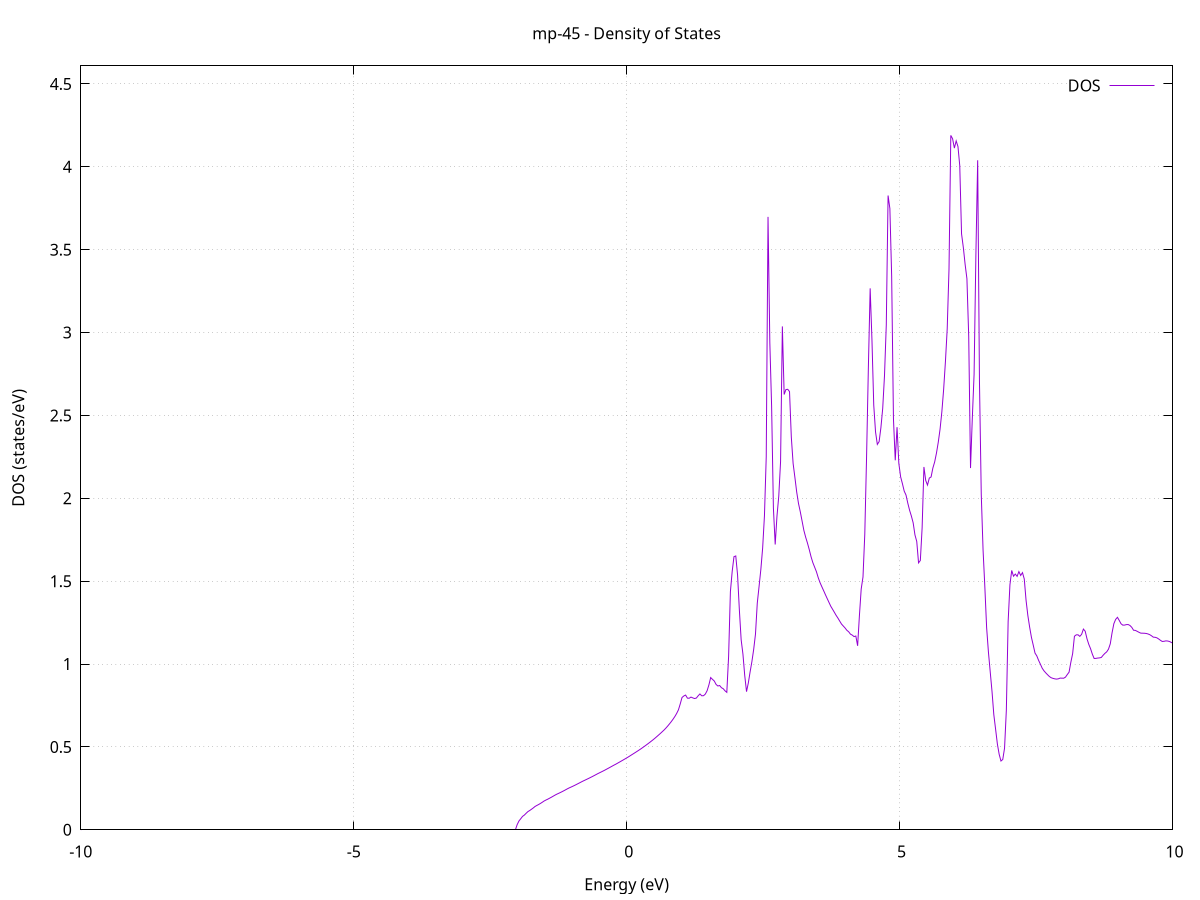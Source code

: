 set title 'mp-45 - Density of States'
set xlabel 'Energy (eV)'
set ylabel 'DOS (states/eV)'
set grid
set xrange [-10:10]
set yrange [0:4.609]
set xzeroaxis lt -1
set terminal png size 800,600
set output 'mp-45_dos_gnuplot.png'
plot '-' using 1:2 with lines title 'DOS'
-42.908100 0.000000
-42.875300 0.000000
-42.842500 0.000000
-42.809600 0.000000
-42.776800 0.000000
-42.744000 0.000000
-42.711200 0.000000
-42.678300 0.000000
-42.645500 0.000000
-42.612700 0.000000
-42.579900 0.000000
-42.547000 0.000000
-42.514200 0.000000
-42.481400 0.000000
-42.448600 0.000000
-42.415700 0.000000
-42.382900 0.000000
-42.350100 0.000000
-42.317200 0.000000
-42.284400 0.000000
-42.251600 0.000000
-42.218800 0.000000
-42.185900 0.000000
-42.153100 0.000000
-42.120300 0.000000
-42.087500 0.000000
-42.054600 0.000000
-42.021800 0.000000
-41.989000 0.000000
-41.956100 0.000000
-41.923300 0.000000
-41.890500 0.000000
-41.857700 0.000000
-41.824800 0.000000
-41.792000 0.000000
-41.759200 0.000000
-41.726400 0.000000
-41.693500 0.000000
-41.660700 0.000000
-41.627900 0.000000
-41.595000 0.000000
-41.562200 0.000000
-41.529400 0.000000
-41.496600 0.000000
-41.463700 0.000000
-41.430900 0.000000
-41.398100 0.000000
-41.365300 0.000000
-41.332400 0.000000
-41.299600 0.000000
-41.266800 0.000000
-41.234000 0.000000
-41.201100 0.000000
-41.168300 0.000000
-41.135500 0.000000
-41.102600 0.000000
-41.069800 0.000000
-41.037000 0.000000
-41.004200 0.000000
-40.971300 0.000000
-40.938500 0.000000
-40.905700 0.000000
-40.872900 0.000000
-40.840000 0.000000
-40.807200 0.000000
-40.774400 0.000000
-40.741500 0.000000
-40.708700 0.000000
-40.675900 0.000000
-40.643100 0.000000
-40.610200 0.000000
-40.577400 0.000000
-40.544600 0.000000
-40.511800 0.000000
-40.478900 0.000000
-40.446100 0.000000
-40.413300 0.000000
-40.380400 0.000000
-40.347600 0.000000
-40.314800 0.000000
-40.282000 0.000000
-40.249100 0.000000
-40.216300 0.000000
-40.183500 0.000000
-40.150700 0.000000
-40.117800 0.000000
-40.085000 0.000000
-40.052200 0.000000
-40.019400 0.000000
-39.986500 0.000000
-39.953700 0.000000
-39.920900 20.170900
-39.888000 0.000000
-39.855200 0.000000
-39.822400 0.000000
-39.789600 0.000000
-39.756700 0.000000
-39.723900 0.000000
-39.691100 0.000000
-39.658300 0.000000
-39.625400 0.000000
-39.592600 0.000000
-39.559800 0.000000
-39.526900 0.000000
-39.494100 0.000000
-39.461300 0.000000
-39.428500 0.000000
-39.395600 0.000000
-39.362800 0.000000
-39.330000 0.000000
-39.297200 0.000000
-39.264300 0.000000
-39.231500 0.000000
-39.198700 0.000000
-39.165800 0.000000
-39.133000 0.000000
-39.100200 0.000000
-39.067400 0.000000
-39.034500 0.000000
-39.001700 0.000000
-38.968900 0.000000
-38.936100 0.000000
-38.903200 0.000000
-38.870400 0.000000
-38.837600 0.000000
-38.804800 0.000000
-38.771900 0.000000
-38.739100 0.000000
-38.706300 0.000000
-38.673400 0.000000
-38.640600 0.000000
-38.607800 0.000000
-38.575000 0.000000
-38.542100 0.000000
-38.509300 0.000000
-38.476500 0.000000
-38.443700 0.000000
-38.410800 0.000000
-38.378000 0.000000
-38.345200 0.000000
-38.312300 0.000000
-38.279500 0.000000
-38.246700 0.000000
-38.213900 0.000000
-38.181000 0.000000
-38.148200 0.000000
-38.115400 0.000000
-38.082600 0.000000
-38.049700 0.000000
-38.016900 0.000000
-37.984100 0.000000
-37.951200 0.000000
-37.918400 0.000000
-37.885600 0.000000
-37.852800 0.000000
-37.819900 0.000000
-37.787100 0.000000
-37.754300 0.000000
-37.721500 0.000000
-37.688600 0.000000
-37.655800 0.000000
-37.623000 0.000000
-37.590200 0.000000
-37.557300 0.000000
-37.524500 0.000000
-37.491700 0.000000
-37.458800 0.000000
-37.426000 0.000000
-37.393200 0.000000
-37.360400 0.000000
-37.327500 0.000000
-37.294700 0.000000
-37.261900 0.000000
-37.229100 0.000000
-37.196200 0.000000
-37.163400 0.000000
-37.130600 0.000000
-37.097700 0.000000
-37.064900 0.000000
-37.032100 0.000000
-36.999300 0.000000
-36.966400 0.000000
-36.933600 0.000000
-36.900800 0.000000
-36.868000 0.000000
-36.835100 0.000000
-36.802300 0.000000
-36.769500 0.000000
-36.736600 0.000000
-36.703800 0.000000
-36.671000 0.000000
-36.638200 0.000000
-36.605300 0.000000
-36.572500 0.000000
-36.539700 0.000000
-36.506900 0.000000
-36.474000 0.000000
-36.441200 0.000000
-36.408400 0.000000
-36.375600 0.000000
-36.342700 0.000000
-36.309900 0.000000
-36.277100 0.000000
-36.244200 0.000000
-36.211400 0.000000
-36.178600 0.000000
-36.145800 0.000000
-36.112900 0.000000
-36.080100 0.000000
-36.047300 0.000000
-36.014500 0.000000
-35.981600 0.000000
-35.948800 0.000000
-35.916000 0.000000
-35.883100 0.000000
-35.850300 0.000000
-35.817500 0.000000
-35.784700 0.000000
-35.751800 0.000000
-35.719000 0.000000
-35.686200 0.000000
-35.653400 0.000000
-35.620500 0.000000
-35.587700 0.000000
-35.554900 0.000000
-35.522000 0.000000
-35.489200 0.000000
-35.456400 0.000000
-35.423600 0.000000
-35.390700 0.000000
-35.357900 0.000000
-35.325100 0.000000
-35.292300 0.000000
-35.259400 0.000000
-35.226600 0.000000
-35.193800 0.000000
-35.161000 0.000000
-35.128100 0.000000
-35.095300 0.000000
-35.062500 0.000000
-35.029600 0.000000
-34.996800 0.000000
-34.964000 0.000000
-34.931200 0.000000
-34.898300 0.000000
-34.865500 0.000000
-34.832700 0.000000
-34.799900 0.000000
-34.767000 0.000000
-34.734200 0.000000
-34.701400 0.000000
-34.668500 0.000000
-34.635700 0.000000
-34.602900 0.000000
-34.570100 0.000000
-34.537200 0.000000
-34.504400 0.000000
-34.471600 0.000000
-34.438800 0.000000
-34.405900 0.000000
-34.373100 0.000000
-34.340300 0.000000
-34.307400 0.000000
-34.274600 0.000000
-34.241800 0.000000
-34.209000 0.000000
-34.176100 0.000000
-34.143300 0.000000
-34.110500 0.000000
-34.077700 0.000000
-34.044800 0.000000
-34.012000 0.000000
-33.979200 0.000000
-33.946400 0.000000
-33.913500 0.000000
-33.880700 0.000000
-33.847900 0.000000
-33.815000 0.000000
-33.782200 0.000000
-33.749400 0.000000
-33.716600 0.000000
-33.683700 0.000000
-33.650900 0.000000
-33.618100 0.000000
-33.585300 0.000000
-33.552400 0.000000
-33.519600 0.000000
-33.486800 0.000000
-33.453900 0.000000
-33.421100 0.000000
-33.388300 0.000000
-33.355500 0.000000
-33.322600 0.000000
-33.289800 0.000000
-33.257000 0.000000
-33.224200 0.000000
-33.191300 0.000000
-33.158500 0.000000
-33.125700 0.000000
-33.092800 0.000000
-33.060000 0.000000
-33.027200 0.000000
-32.994400 0.000000
-32.961500 0.000000
-32.928700 0.000000
-32.895900 0.000000
-32.863100 0.000000
-32.830200 0.000000
-32.797400 0.000000
-32.764600 0.000000
-32.731800 0.000000
-32.698900 0.000000
-32.666100 0.000000
-32.633300 0.000000
-32.600400 0.000000
-32.567600 0.000000
-32.534800 0.000000
-32.502000 0.000000
-32.469100 0.000000
-32.436300 0.000000
-32.403500 0.000000
-32.370700 0.000000
-32.337800 0.000000
-32.305000 0.000000
-32.272200 0.000000
-32.239300 0.000000
-32.206500 0.000000
-32.173700 0.000000
-32.140900 0.000000
-32.108000 0.000000
-32.075200 0.000000
-32.042400 0.000000
-32.009600 0.000000
-31.976700 0.000000
-31.943900 0.000000
-31.911100 0.000000
-31.878200 0.000000
-31.845400 0.000000
-31.812600 0.000000
-31.779800 0.000000
-31.746900 0.000000
-31.714100 0.000000
-31.681300 0.000000
-31.648500 0.000000
-31.615600 0.000000
-31.582800 0.000000
-31.550000 0.000000
-31.517200 0.000000
-31.484300 0.000000
-31.451500 0.000000
-31.418700 0.000000
-31.385800 0.000000
-31.353000 0.000000
-31.320200 0.000000
-31.287400 0.000000
-31.254500 0.000000
-31.221700 0.000000
-31.188900 0.000000
-31.156100 0.000000
-31.123200 0.000000
-31.090400 0.000000
-31.057600 0.000000
-31.024700 0.000000
-30.991900 0.000000
-30.959100 0.000000
-30.926300 0.000000
-30.893400 0.000000
-30.860600 0.000000
-30.827800 0.000000
-30.795000 0.000000
-30.762100 0.000000
-30.729300 0.000000
-30.696500 0.000000
-30.663600 0.000000
-30.630800 0.000000
-30.598000 0.000000
-30.565200 0.000000
-30.532300 0.000000
-30.499500 0.000000
-30.466700 0.000000
-30.433900 0.000000
-30.401000 0.000000
-30.368200 0.000000
-30.335400 0.000000
-30.302600 0.000000
-30.269700 0.000000
-30.236900 0.000000
-30.204100 0.000000
-30.171200 0.000000
-30.138400 0.000000
-30.105600 0.000000
-30.072800 0.000000
-30.039900 0.000000
-30.007100 0.000000
-29.974300 0.000000
-29.941500 0.000000
-29.908600 0.000000
-29.875800 0.000000
-29.843000 0.000000
-29.810100 0.000000
-29.777300 0.000000
-29.744500 0.000000
-29.711700 0.000000
-29.678800 0.000000
-29.646000 0.000000
-29.613200 0.000000
-29.580400 0.000000
-29.547500 0.000000
-29.514700 0.000000
-29.481900 0.000000
-29.449000 0.000000
-29.416200 0.000000
-29.383400 0.000000
-29.350600 0.000000
-29.317700 0.000000
-29.284900 0.000000
-29.252100 0.000000
-29.219300 0.000000
-29.186400 0.000000
-29.153600 0.000000
-29.120800 0.000000
-29.088000 0.000000
-29.055100 0.000000
-29.022300 0.000000
-28.989500 0.000000
-28.956600 0.000000
-28.923800 0.000000
-28.891000 0.000000
-28.858200 0.000000
-28.825300 0.000000
-28.792500 0.000000
-28.759700 0.000000
-28.726900 0.000000
-28.694000 0.000000
-28.661200 0.000000
-28.628400 0.000000
-28.595500 0.000000
-28.562700 0.000000
-28.529900 0.000000
-28.497100 0.000000
-28.464200 0.000000
-28.431400 0.000000
-28.398600 0.000000
-28.365800 0.000000
-28.332900 0.000000
-28.300100 0.000000
-28.267300 0.000000
-28.234400 0.000000
-28.201600 0.000000
-28.168800 0.000000
-28.136000 0.000000
-28.103100 0.000000
-28.070300 0.000000
-28.037500 0.000000
-28.004700 0.000000
-27.971800 0.000000
-27.939000 0.000000
-27.906200 0.000000
-27.873400 0.000000
-27.840500 0.000000
-27.807700 0.000000
-27.774900 0.000000
-27.742000 0.000000
-27.709200 0.000000
-27.676400 0.000000
-27.643600 0.000000
-27.610700 0.000000
-27.577900 0.000000
-27.545100 0.000000
-27.512300 0.000000
-27.479400 0.000000
-27.446600 0.000000
-27.413800 0.000000
-27.380900 0.000000
-27.348100 0.000000
-27.315300 0.000000
-27.282500 0.000000
-27.249600 0.000000
-27.216800 0.000000
-27.184000 0.000000
-27.151200 0.000000
-27.118300 0.000000
-27.085500 0.000000
-27.052700 0.000000
-27.019800 0.000000
-26.987000 0.000000
-26.954200 0.000000
-26.921400 0.000000
-26.888500 0.000000
-26.855700 0.000000
-26.822900 0.000000
-26.790100 0.000000
-26.757200 0.000000
-26.724400 0.000000
-26.691600 0.000000
-26.658800 0.000000
-26.625900 0.000000
-26.593100 0.000000
-26.560300 0.000000
-26.527400 0.000000
-26.494600 0.000000
-26.461800 0.000000
-26.429000 0.000000
-26.396100 0.000000
-26.363300 0.000000
-26.330500 0.000000
-26.297700 0.000000
-26.264800 0.000000
-26.232000 0.000000
-26.199200 0.000000
-26.166300 0.000000
-26.133500 0.000000
-26.100700 0.000000
-26.067900 0.000000
-26.035000 0.000000
-26.002200 0.000000
-25.969400 0.000000
-25.936600 0.000000
-25.903700 0.000000
-25.870900 0.000000
-25.838100 0.000000
-25.805200 0.000000
-25.772400 0.000000
-25.739600 0.000000
-25.706800 0.000000
-25.673900 0.000000
-25.641100 0.000000
-25.608300 0.000000
-25.575500 0.000000
-25.542600 0.000000
-25.509800 0.000000
-25.477000 0.000000
-25.444200 0.000000
-25.411300 0.000000
-25.378500 0.000000
-25.345700 0.000000
-25.312800 0.000000
-25.280000 0.000000
-25.247200 0.000000
-25.214400 0.000000
-25.181500 0.000000
-25.148700 0.000000
-25.115900 0.000000
-25.083100 0.000000
-25.050200 0.000000
-25.017400 0.000000
-24.984600 0.000000
-24.951700 0.000000
-24.918900 0.000000
-24.886100 0.000000
-24.853300 0.000000
-24.820400 0.000000
-24.787600 0.000000
-24.754800 0.000000
-24.722000 0.000000
-24.689100 0.000000
-24.656300 0.000000
-24.623500 0.000000
-24.590600 0.000000
-24.557800 0.000000
-24.525000 0.000000
-24.492200 0.000000
-24.459300 0.000000
-24.426500 0.000000
-24.393700 0.000000
-24.360900 0.000000
-24.328000 0.000000
-24.295200 0.000000
-24.262400 0.000000
-24.229600 0.000000
-24.196700 0.000000
-24.163900 0.000000
-24.131100 0.000000
-24.098200 0.000000
-24.065400 0.000000
-24.032600 0.000000
-23.999800 0.000000
-23.966900 0.000000
-23.934100 0.000000
-23.901300 0.000000
-23.868500 0.000000
-23.835600 0.000000
-23.802800 0.000000
-23.770000 0.000000
-23.737100 0.000000
-23.704300 0.000000
-23.671500 0.000000
-23.638700 0.000000
-23.605800 0.000000
-23.573000 0.000000
-23.540200 0.000000
-23.507400 0.000000
-23.474500 0.000000
-23.441700 0.000000
-23.408900 0.000000
-23.376000 0.000000
-23.343200 0.000000
-23.310400 0.000000
-23.277600 0.000000
-23.244700 0.000000
-23.211900 0.000000
-23.179100 0.000000
-23.146300 0.000000
-23.113400 0.000000
-23.080600 0.000000
-23.047800 0.000000
-23.015000 0.000000
-22.982100 0.000000
-22.949300 0.000000
-22.916500 0.000000
-22.883600 0.000000
-22.850800 0.000000
-22.818000 0.000000
-22.785200 0.000000
-22.752300 0.000000
-22.719500 0.000000
-22.686700 0.000000
-22.653900 0.000000
-22.621000 0.000000
-22.588200 0.000000
-22.555400 0.000000
-22.522500 0.000000
-22.489700 0.000000
-22.456900 0.000000
-22.424100 0.000000
-22.391200 0.000000
-22.358400 0.000000
-22.325600 0.000000
-22.292800 0.000000
-22.259900 0.000000
-22.227100 0.000000
-22.194300 0.000000
-22.161500 0.000000
-22.128600 0.000000
-22.095800 0.000000
-22.063000 0.000000
-22.030100 0.000000
-21.997300 0.000000
-21.964500 0.000000
-21.931700 0.000000
-21.898800 0.000000
-21.866000 0.000000
-21.833200 0.000000
-21.800400 0.000000
-21.767500 0.000000
-21.734700 0.000000
-21.701900 0.000000
-21.669000 0.000000
-21.636200 0.000000
-21.603400 0.000000
-21.570600 0.000000
-21.537700 0.000000
-21.504900 0.000000
-21.472100 0.000000
-21.439300 0.000000
-21.406400 0.000000
-21.373600 0.000000
-21.340800 0.000000
-21.307900 0.000000
-21.275100 0.000000
-21.242300 0.000000
-21.209500 0.000000
-21.176600 0.000000
-21.143800 0.000000
-21.111000 0.000000
-21.078200 0.000000
-21.045300 0.000000
-21.012500 39.472300
-20.979700 21.940800
-20.946900 36.453800
-20.914000 83.634700
-20.881200 0.000000
-20.848400 0.000000
-20.815500 0.000000
-20.782700 0.000000
-20.749900 0.000000
-20.717100 0.000000
-20.684200 0.000000
-20.651400 0.000000
-20.618600 0.000000
-20.585800 0.000000
-20.552900 0.000000
-20.520100 0.000000
-20.487300 0.000000
-20.454400 0.000000
-20.421600 0.000000
-20.388800 0.000000
-20.356000 0.000000
-20.323100 0.000000
-20.290300 0.000000
-20.257500 0.000000
-20.224700 0.000000
-20.191800 0.000000
-20.159000 0.000000
-20.126200 0.000000
-20.093300 0.000000
-20.060500 0.000000
-20.027700 0.000000
-19.994900 0.000000
-19.962000 0.000000
-19.929200 0.000000
-19.896400 0.000000
-19.863600 0.000000
-19.830700 0.000000
-19.797900 0.000000
-19.765100 0.000000
-19.732300 0.000000
-19.699400 0.000000
-19.666600 0.000000
-19.633800 0.000000
-19.600900 0.000000
-19.568100 0.000000
-19.535300 0.000000
-19.502500 0.000000
-19.469600 0.000000
-19.436800 0.000000
-19.404000 0.000000
-19.371200 0.000000
-19.338300 0.000000
-19.305500 0.000000
-19.272700 0.000000
-19.239800 0.000000
-19.207000 0.000000
-19.174200 0.000000
-19.141400 0.000000
-19.108500 0.000000
-19.075700 0.000000
-19.042900 0.000000
-19.010100 0.000000
-18.977200 0.000000
-18.944400 0.000000
-18.911600 0.000000
-18.878700 0.000000
-18.845900 0.000000
-18.813100 0.000000
-18.780300 0.000000
-18.747400 0.000000
-18.714600 0.000000
-18.681800 0.000000
-18.649000 0.000000
-18.616100 0.000000
-18.583300 0.000000
-18.550500 0.000000
-18.517700 0.000000
-18.484800 0.000000
-18.452000 0.000000
-18.419200 0.000000
-18.386300 0.000000
-18.353500 0.000000
-18.320700 0.000000
-18.287900 0.000000
-18.255000 0.000000
-18.222200 0.000000
-18.189400 0.000000
-18.156600 0.000000
-18.123700 0.000000
-18.090900 0.000000
-18.058100 0.000000
-18.025200 0.000000
-17.992400 0.000000
-17.959600 0.000000
-17.926800 0.000000
-17.893900 0.000000
-17.861100 0.000000
-17.828300 0.000000
-17.795500 0.000000
-17.762600 0.000000
-17.729800 0.000000
-17.697000 0.000000
-17.664100 0.000000
-17.631300 0.000000
-17.598500 0.000000
-17.565700 0.000000
-17.532800 0.000000
-17.500000 0.000000
-17.467200 0.000000
-17.434400 0.000000
-17.401500 0.000000
-17.368700 0.000000
-17.335900 0.000000
-17.303100 0.000000
-17.270200 0.000000
-17.237400 0.000000
-17.204600 0.000000
-17.171700 0.000000
-17.138900 0.000000
-17.106100 0.000000
-17.073300 0.000000
-17.040400 0.000000
-17.007600 0.000000
-16.974800 0.000000
-16.942000 0.000000
-16.909100 0.000000
-16.876300 0.000000
-16.843500 0.000000
-16.810600 0.000000
-16.777800 0.000000
-16.745000 0.000000
-16.712200 0.000000
-16.679300 0.000000
-16.646500 0.000000
-16.613700 0.000000
-16.580900 0.000000
-16.548000 0.000000
-16.515200 0.000000
-16.482400 0.000000
-16.449500 0.000000
-16.416700 0.000000
-16.383900 0.000000
-16.351100 0.000000
-16.318200 0.000000
-16.285400 0.000000
-16.252600 0.000000
-16.219800 0.000000
-16.186900 0.000000
-16.154100 0.000000
-16.121300 0.000000
-16.088500 0.000000
-16.055600 0.000000
-16.022800 0.000000
-15.990000 0.000000
-15.957100 0.000000
-15.924300 0.000000
-15.891500 0.000000
-15.858700 0.000000
-15.825800 0.000000
-15.793000 0.000000
-15.760200 0.000000
-15.727400 0.000000
-15.694500 0.000000
-15.661700 0.000000
-15.628900 0.000000
-15.596000 0.000000
-15.563200 0.000000
-15.530400 0.000000
-15.497600 0.000000
-15.464700 0.000000
-15.431900 0.000000
-15.399100 0.000000
-15.366300 0.000000
-15.333400 0.000000
-15.300600 0.000000
-15.267800 0.000000
-15.234900 0.000000
-15.202100 0.000000
-15.169300 0.000000
-15.136500 0.000000
-15.103600 0.000000
-15.070800 0.000000
-15.038000 0.000000
-15.005200 0.000000
-14.972300 0.000000
-14.939500 0.000000
-14.906700 0.000000
-14.873900 0.000000
-14.841000 0.000000
-14.808200 0.000000
-14.775400 0.000000
-14.742500 0.000000
-14.709700 0.000000
-14.676900 0.000000
-14.644100 0.000000
-14.611200 0.000000
-14.578400 0.000000
-14.545600 0.000000
-14.512800 0.000000
-14.479900 0.000000
-14.447100 0.000000
-14.414300 0.000000
-14.381400 0.000000
-14.348600 0.000000
-14.315800 0.000000
-14.283000 0.000000
-14.250100 0.000000
-14.217300 0.000000
-14.184500 0.000000
-14.151700 0.000000
-14.118800 0.000000
-14.086000 0.000000
-14.053200 0.000000
-14.020300 0.000000
-13.987500 0.000000
-13.954700 0.000000
-13.921900 0.000000
-13.889000 0.000000
-13.856200 0.000000
-13.823400 0.000000
-13.790600 0.000000
-13.757700 0.000000
-13.724900 0.000000
-13.692100 0.000000
-13.659300 0.000000
-13.626400 0.000000
-13.593600 0.000000
-13.560800 0.000000
-13.527900 0.000000
-13.495100 0.000000
-13.462300 0.000000
-13.429500 0.000000
-13.396600 0.000000
-13.363800 0.000000
-13.331000 0.000000
-13.298200 0.000000
-13.265300 0.000000
-13.232500 0.000000
-13.199700 0.000000
-13.166800 0.000000
-13.134000 0.000000
-13.101200 0.000000
-13.068400 0.000000
-13.035500 0.000000
-13.002700 0.000000
-12.969900 0.000000
-12.937100 0.000000
-12.904200 0.000000
-12.871400 0.000000
-12.838600 0.000000
-12.805700 0.000000
-12.772900 0.000000
-12.740100 0.000000
-12.707300 0.000000
-12.674400 0.000000
-12.641600 0.000000
-12.608800 0.000000
-12.576000 0.000000
-12.543100 0.000000
-12.510300 0.000000
-12.477500 0.000000
-12.444700 0.000000
-12.411800 0.000000
-12.379000 0.000000
-12.346200 0.000000
-12.313300 0.000000
-12.280500 0.000000
-12.247700 0.000000
-12.214900 0.000000
-12.182000 0.000000
-12.149200 0.000000
-12.116400 0.000000
-12.083600 0.000000
-12.050700 0.000000
-12.017900 0.000000
-11.985100 0.000000
-11.952200 0.000000
-11.919400 0.000000
-11.886600 0.000000
-11.853800 0.000000
-11.820900 0.000000
-11.788100 0.000000
-11.755300 0.000000
-11.722500 0.000000
-11.689600 0.000000
-11.656800 0.000000
-11.624000 0.000000
-11.591100 0.000000
-11.558300 0.000000
-11.525500 0.000000
-11.492700 0.000000
-11.459800 0.000000
-11.427000 0.000000
-11.394200 0.000000
-11.361400 0.000000
-11.328500 0.000000
-11.295700 0.000000
-11.262900 0.000000
-11.230100 0.000000
-11.197200 0.000000
-11.164400 0.000000
-11.131600 0.000000
-11.098700 0.000000
-11.065900 0.000000
-11.033100 0.000000
-11.000300 0.000000
-10.967400 0.000000
-10.934600 0.000000
-10.901800 0.000000
-10.869000 0.000000
-10.836100 0.000000
-10.803300 0.000000
-10.770500 0.000000
-10.737600 0.000000
-10.704800 0.000000
-10.672000 0.000000
-10.639200 0.000000
-10.606300 0.000000
-10.573500 0.000000
-10.540700 0.000000
-10.507900 0.000000
-10.475000 0.000000
-10.442200 0.000000
-10.409400 0.000000
-10.376500 0.000000
-10.343700 0.000000
-10.310900 0.000000
-10.278100 0.000000
-10.245200 0.000000
-10.212400 0.000000
-10.179600 0.000000
-10.146800 0.000000
-10.113900 0.000000
-10.081100 0.000000
-10.048300 0.000000
-10.015500 0.000000
-9.982600 0.000000
-9.949800 0.000000
-9.917000 0.000000
-9.884100 0.000000
-9.851300 0.000000
-9.818500 0.000000
-9.785700 0.000000
-9.752800 0.000000
-9.720000 0.000000
-9.687200 0.000000
-9.654400 0.000000
-9.621500 0.000000
-9.588700 0.000000
-9.555900 0.000000
-9.523000 0.000000
-9.490200 0.000000
-9.457400 0.000000
-9.424600 0.000000
-9.391700 0.000000
-9.358900 0.000000
-9.326100 0.000000
-9.293300 0.000000
-9.260400 0.000000
-9.227600 0.000000
-9.194800 0.000000
-9.161900 0.000000
-9.129100 0.000000
-9.096300 0.000000
-9.063500 0.000000
-9.030600 0.000000
-8.997800 0.000000
-8.965000 0.000000
-8.932200 0.000000
-8.899300 0.000000
-8.866500 0.000000
-8.833700 0.000000
-8.800900 0.000000
-8.768000 0.000000
-8.735200 0.000000
-8.702400 0.000000
-8.669500 0.000000
-8.636700 0.000000
-8.603900 0.000000
-8.571100 0.000000
-8.538200 0.000000
-8.505400 0.000000
-8.472600 0.000000
-8.439800 0.000000
-8.406900 0.000000
-8.374100 0.000000
-8.341300 0.000000
-8.308400 0.000000
-8.275600 0.000000
-8.242800 0.000000
-8.210000 0.000000
-8.177100 0.000000
-8.144300 0.000000
-8.111500 0.000000
-8.078700 0.000000
-8.045800 0.000000
-8.013000 0.000000
-7.980200 0.000000
-7.947300 0.000000
-7.914500 0.000000
-7.881700 0.000000
-7.848900 0.000000
-7.816000 0.000000
-7.783200 0.000000
-7.750400 0.000000
-7.717600 0.000000
-7.684700 0.000000
-7.651900 0.000000
-7.619100 0.000000
-7.586300 0.000000
-7.553400 0.000000
-7.520600 0.000000
-7.487800 0.000000
-7.454900 0.000000
-7.422100 0.000000
-7.389300 0.000000
-7.356500 0.000000
-7.323600 0.000000
-7.290800 0.000000
-7.258000 0.000000
-7.225200 0.000000
-7.192300 0.000000
-7.159500 0.000000
-7.126700 0.000000
-7.093800 0.000000
-7.061000 0.000000
-7.028200 0.000000
-6.995400 0.000000
-6.962500 0.000000
-6.929700 0.000000
-6.896900 0.000000
-6.864100 0.000000
-6.831200 0.000000
-6.798400 0.000000
-6.765600 0.000000
-6.732700 0.000000
-6.699900 0.000000
-6.667100 0.000000
-6.634300 0.000000
-6.601400 0.000000
-6.568600 0.000000
-6.535800 0.000000
-6.503000 0.000000
-6.470100 0.000000
-6.437300 0.000000
-6.404500 0.000000
-6.371700 0.000000
-6.338800 0.000000
-6.306000 0.000000
-6.273200 0.000000
-6.240300 0.000000
-6.207500 0.000000
-6.174700 0.000000
-6.141900 0.000000
-6.109000 0.000000
-6.076200 0.000000
-6.043400 0.000000
-6.010600 0.000000
-5.977700 0.000000
-5.944900 0.000000
-5.912100 0.000000
-5.879200 0.000000
-5.846400 0.000000
-5.813600 0.000000
-5.780800 0.000000
-5.747900 0.000000
-5.715100 0.000000
-5.682300 0.000000
-5.649500 0.000000
-5.616600 0.000000
-5.583800 0.000000
-5.551000 0.000000
-5.518100 0.000000
-5.485300 0.000000
-5.452500 0.000000
-5.419700 0.000000
-5.386800 0.000000
-5.354000 0.000000
-5.321200 0.000000
-5.288400 0.000000
-5.255500 0.000000
-5.222700 0.000000
-5.189900 0.000000
-5.157100 0.000000
-5.124200 0.000000
-5.091400 0.000000
-5.058600 0.000000
-5.025700 0.000000
-4.992900 0.000000
-4.960100 0.000000
-4.927300 0.000000
-4.894400 0.000000
-4.861600 0.000000
-4.828800 0.000000
-4.796000 0.000000
-4.763100 0.000000
-4.730300 0.000000
-4.697500 0.000000
-4.664600 0.000000
-4.631800 0.000000
-4.599000 0.000000
-4.566200 0.000000
-4.533300 0.000000
-4.500500 0.000000
-4.467700 0.000000
-4.434900 0.000000
-4.402000 0.000000
-4.369200 0.000000
-4.336400 0.000000
-4.303500 0.000000
-4.270700 0.000000
-4.237900 0.000000
-4.205100 0.000000
-4.172200 0.000000
-4.139400 0.000000
-4.106600 0.000000
-4.073800 0.000000
-4.040900 0.000000
-4.008100 0.000000
-3.975300 0.000000
-3.942500 0.000000
-3.909600 0.000000
-3.876800 0.000000
-3.844000 0.000000
-3.811100 0.000000
-3.778300 0.000000
-3.745500 0.000000
-3.712700 0.000000
-3.679800 0.000000
-3.647000 0.000000
-3.614200 0.000000
-3.581400 0.000000
-3.548500 0.000000
-3.515700 0.000000
-3.482900 0.000000
-3.450000 0.000000
-3.417200 0.000000
-3.384400 0.000000
-3.351600 0.000000
-3.318700 0.000000
-3.285900 0.000000
-3.253100 0.000000
-3.220300 0.000000
-3.187400 0.000000
-3.154600 0.000000
-3.121800 0.000000
-3.088900 0.000000
-3.056100 0.000000
-3.023300 0.000000
-2.990500 0.000000
-2.957600 0.000000
-2.924800 0.000000
-2.892000 0.000000
-2.859200 0.000000
-2.826300 0.000000
-2.793500 0.000000
-2.760700 0.000000
-2.727900 0.000000
-2.695000 0.000000
-2.662200 0.000000
-2.629400 0.000000
-2.596500 0.000000
-2.563700 0.000000
-2.530900 0.000000
-2.498100 0.000000
-2.465200 0.000000
-2.432400 0.000000
-2.399600 0.000000
-2.366800 0.000000
-2.333900 0.000000
-2.301100 0.000000
-2.268300 0.000000
-2.235400 0.000000
-2.202600 0.000000
-2.169800 0.000000
-2.137000 0.000000
-2.104100 0.000000
-2.071300 0.000000
-2.038500 0.000000
-2.005700 0.030900
-1.972800 0.053100
-1.940000 0.066600
-1.907200 0.080800
-1.874300 0.088600
-1.841500 0.099500
-1.808700 0.109700
-1.775900 0.116200
-1.743000 0.123900
-1.710200 0.131800
-1.677400 0.140800
-1.644600 0.146800
-1.611700 0.152600
-1.578900 0.159000
-1.546100 0.165900
-1.513300 0.173300
-1.480400 0.179100
-1.447600 0.184200
-1.414800 0.190000
-1.381900 0.195800
-1.349100 0.202000
-1.316300 0.208300
-1.283500 0.214100
-1.250600 0.219100
-1.217800 0.224300
-1.185000 0.229600
-1.152200 0.235200
-1.119300 0.241000
-1.086500 0.247000
-1.053700 0.252500
-1.020800 0.257300
-0.988000 0.262300
-0.955200 0.267500
-0.922400 0.273000
-0.889500 0.278500
-0.856700 0.284100
-0.823900 0.289800
-0.791100 0.295100
-0.758200 0.300200
-0.725400 0.305400
-0.692600 0.310600
-0.659700 0.316000
-0.626900 0.321400
-0.594100 0.327100
-0.561300 0.332900
-0.528400 0.338700
-0.495600 0.344000
-0.462800 0.349300
-0.430000 0.354700
-0.397100 0.360300
-0.364300 0.366100
-0.331500 0.372000
-0.298700 0.377900
-0.265800 0.383900
-0.233000 0.389900
-0.200200 0.395500
-0.167300 0.401600
-0.134500 0.407700
-0.101700 0.413900
-0.068900 0.420100
-0.036000 0.426400
-0.003200 0.432800
0.029600 0.439200
0.062400 0.446100
0.095300 0.453000
0.128100 0.459800
0.160900 0.466700
0.193800 0.473700
0.226600 0.480800
0.259400 0.487900
0.292200 0.495600
0.325100 0.503300
0.357900 0.511200
0.390700 0.519200
0.423500 0.527500
0.456400 0.535800
0.489200 0.544300
0.522000 0.553400
0.554900 0.562800
0.587700 0.572300
0.620500 0.582000
0.653300 0.592000
0.686200 0.602200
0.719000 0.613500
0.751800 0.625700
0.784600 0.638800
0.817500 0.652500
0.850300 0.667200
0.883100 0.683300
0.915900 0.701600
0.948800 0.723600
0.981600 0.759100
1.014400 0.798100
1.047300 0.807300
1.080100 0.812700
1.112900 0.794300
1.145700 0.793600
1.178600 0.800600
1.211400 0.795800
1.244200 0.791800
1.277000 0.794700
1.309900 0.808300
1.342700 0.819500
1.375500 0.808500
1.408400 0.808900
1.441200 0.818600
1.474000 0.839000
1.506800 0.873800
1.539700 0.918600
1.572500 0.907600
1.605300 0.897600
1.638100 0.877100
1.671000 0.867500
1.703800 0.870400
1.736600 0.857200
1.769400 0.851100
1.802300 0.838400
1.835100 0.829200
1.867900 1.045600
1.900800 1.436800
1.933600 1.559000
1.966400 1.647900
1.999200 1.652100
2.032100 1.537100
2.064900 1.327200
2.097700 1.146800
2.130500 1.059900
2.163400 0.930800
2.196200 0.833400
2.229000 0.885700
2.261900 0.952700
2.294700 1.014900
2.327500 1.088800
2.360300 1.180700
2.393200 1.367300
2.426000 1.468100
2.458800 1.571400
2.491600 1.699900
2.524500 1.894100
2.557300 2.250000
2.590100 3.697800
2.623000 2.940800
2.655800 2.555900
2.688600 1.941700
2.721400 1.721300
2.754300 1.893200
2.787100 2.013600
2.819900 2.221300
2.852700 3.037000
2.885600 2.626300
2.918400 2.656300
2.951200 2.657500
2.984000 2.643800
3.016900 2.368500
3.049700 2.210400
3.082500 2.125800
3.115400 2.037800
3.148200 1.969000
3.181000 1.918800
3.213800 1.863000
3.246700 1.806400
3.279500 1.765400
3.312300 1.730200
3.345100 1.690800
3.378000 1.647700
3.410800 1.612200
3.443600 1.584900
3.476500 1.557200
3.509300 1.521700
3.542100 1.491700
3.574900 1.467300
3.607800 1.443500
3.640600 1.419100
3.673400 1.395500
3.706200 1.372200
3.739100 1.349000
3.771900 1.330800
3.804700 1.312500
3.837600 1.293700
3.870400 1.277300
3.903200 1.259200
3.936000 1.241400
3.968900 1.229400
4.001700 1.217600
4.034500 1.203500
4.067300 1.194700
4.100200 1.180300
4.133000 1.174500
4.165800 1.165600
4.198600 1.169000
4.231500 1.109900
4.264300 1.291800
4.297100 1.452800
4.330000 1.525300
4.362800 1.783700
4.395600 2.252000
4.428400 2.789700
4.461300 3.266600
4.494100 2.955800
4.526900 2.562000
4.559700 2.400400
4.592600 2.325100
4.625400 2.341900
4.658200 2.426700
4.691100 2.542000
4.723900 2.740500
4.756700 3.046700
4.789500 3.826800
4.822400 3.748200
4.855200 3.340000
4.888000 2.479300
4.920800 2.229300
4.953700 2.429300
4.986500 2.210800
5.019300 2.129700
5.052200 2.088100
5.085000 2.043200
5.117800 2.019600
5.150600 1.970900
5.183500 1.927800
5.216300 1.892900
5.249100 1.851800
5.281900 1.779100
5.314800 1.739400
5.347600 1.610500
5.380400 1.624800
5.413200 1.821900
5.446100 2.189000
5.478900 2.107800
5.511700 2.079700
5.544600 2.121900
5.577400 2.128700
5.610200 2.182800
5.643000 2.219300
5.675900 2.272700
5.708700 2.337900
5.741500 2.416400
5.774300 2.520900
5.807200 2.655700
5.840000 2.824000
5.872800 3.022900
5.905700 3.383500
5.938500 4.189600
5.971300 4.169300
6.004100 4.113000
6.037000 4.156200
6.069800 4.122300
6.102600 4.006900
6.135400 3.595900
6.168300 3.512700
6.201100 3.411000
6.233900 3.324800
6.266800 2.976800
6.299600 2.182400
6.332400 2.481500
6.365200 2.748900
6.398100 3.469700
6.430900 4.039600
6.463700 2.704000
6.496500 2.025000
6.529400 1.689700
6.562200 1.465300
6.595000 1.219100
6.627800 1.072100
6.660700 0.953000
6.693500 0.834500
6.726300 0.695200
6.759200 0.606900
6.792000 0.516900
6.824800 0.455000
6.857600 0.414800
6.890500 0.424200
6.923300 0.492900
6.956100 0.721700
6.988900 1.256500
7.021800 1.478100
7.054600 1.564800
7.087400 1.530000
7.120300 1.542900
7.153100 1.528900
7.185900 1.557800
7.218700 1.534400
7.251600 1.551500
7.284400 1.513100
7.317200 1.384700
7.350000 1.293000
7.382900 1.222600
7.415700 1.160900
7.448500 1.114400
7.481400 1.066000
7.514200 1.049000
7.547000 1.022300
7.579800 0.999100
7.612700 0.975000
7.645500 0.959000
7.678300 0.946700
7.711100 0.935500
7.744000 0.924900
7.776800 0.917400
7.809600 0.913600
7.842400 0.910700
7.875300 0.909100
7.908100 0.910700
7.940900 0.915200
7.973800 0.914800
8.006600 0.914400
8.039400 0.920900
8.072200 0.936400
8.105100 0.950900
8.137900 1.010900
8.170700 1.062700
8.203500 1.167700
8.236400 1.176100
8.269200 1.176400
8.302000 1.167000
8.334900 1.179100
8.367700 1.210900
8.400500 1.198100
8.433300 1.152700
8.466200 1.118900
8.499000 1.092400
8.531800 1.059300
8.564600 1.033500
8.597500 1.034100
8.630300 1.036100
8.663100 1.037100
8.696000 1.039800
8.728800 1.052900
8.761600 1.064300
8.794400 1.073400
8.827300 1.089900
8.860100 1.121800
8.892900 1.188600
8.925700 1.243500
8.958600 1.269300
8.991400 1.281800
9.024200 1.263100
9.057000 1.243000
9.089900 1.234600
9.122700 1.235000
9.155500 1.237900
9.188400 1.238300
9.221200 1.232500
9.254000 1.221400
9.286800 1.203900
9.319700 1.202900
9.352500 1.197400
9.385300 1.191600
9.418100 1.186500
9.451000 1.186100
9.483800 1.185700
9.516600 1.184500
9.549500 1.181700
9.582300 1.177300
9.615100 1.170600
9.647900 1.162200
9.680800 1.161500
9.713600 1.158100
9.746400 1.151300
9.779200 1.143100
9.812100 1.136200
9.844900 1.137200
9.877700 1.139700
9.910600 1.138900
9.943400 1.136200
9.976200 1.130800
10.009000 1.125100
10.041900 1.122100
10.074700 1.121400
10.107500 1.120400
10.140300 1.117800
10.173200 1.112400
10.206000 1.105300
10.238800 1.100500
10.271600 1.097300
10.304500 1.100600
10.337300 1.104600
10.370100 1.103500
10.403000 1.102000
10.435800 1.100500
10.468600 1.105000
10.501400 1.112300
10.534300 1.117700
10.567100 1.124100
10.599900 1.131800
10.632700 1.143300
10.665600 1.159400
10.698400 1.327800
10.731200 1.600800
10.764100 1.579400
10.796900 1.349100
10.829700 1.265900
10.862500 1.205600
10.895400 1.162500
10.928200 1.129800
10.961000 1.094300
10.993800 1.075700
11.026700 1.058100
11.059500 1.042700
11.092300 1.029100
11.125200 1.013400
11.158000 0.998200
11.190800 1.001000
11.223600 1.012900
11.256500 1.029100
11.289300 1.048100
11.322100 1.088800
11.354900 1.176800
11.387800 1.135100
11.420600 1.127600
11.453400 1.087900
11.486200 1.047300
11.519100 1.025300
11.551900 1.040300
11.584700 0.953000
11.617600 0.949800
11.650400 0.981100
11.683200 1.040900
11.716000 1.256100
11.748900 0.999400
11.781700 0.878600
11.814500 0.870300
11.847300 0.877500
11.880200 0.877800
11.913000 0.912200
11.945800 0.939100
11.978700 1.011400
12.011500 1.121000
12.044300 1.170200
12.077100 1.189900
12.110000 1.218000
12.142800 1.297300
12.175600 1.354900
12.208400 1.434900
12.241300 1.426700
12.274100 1.456700
12.306900 1.567900
12.339800 1.716600
12.372600 1.800900
12.405400 1.858900
12.438200 1.842400
12.471100 1.807500
12.503900 1.783500
12.536700 1.795300
12.569500 1.774000
12.602400 1.651400
12.635200 1.584900
12.668000 1.552800
12.700800 1.536200
12.733700 1.532000
12.766500 1.563300
12.799300 1.520300
12.832200 1.479100
12.865000 1.432300
12.897800 1.382800
12.930600 1.352900
12.963500 1.340300
12.996300 1.379200
13.029100 1.352000
13.061900 1.300100
13.094800 1.265500
13.127600 1.264000
13.160400 1.219200
13.193300 1.176300
13.226100 1.145700
13.258900 1.128600
13.291700 1.115400
13.324600 1.104500
13.357400 1.099800
13.390200 1.098700
13.423000 1.063100
13.455900 1.034300
13.488700 1.015800
13.521500 1.000000
13.554400 0.985700
13.587200 0.987200
13.620000 1.045700
13.652800 0.981900
13.685700 0.913800
13.718500 0.855900
13.751300 0.817700
13.784100 0.778200
13.817000 0.737100
13.849800 0.701300
13.882600 0.684400
13.915400 0.685100
13.948300 0.667900
13.981100 0.626000
14.013900 0.587600
14.046800 0.560900
14.079600 0.551800
14.112400 0.555300
14.145200 0.560500
14.178100 0.562500
14.210900 0.573900
14.243700 0.570200
14.276500 0.578900
14.309400 0.585200
14.342200 0.598900
14.375000 0.630800
14.407900 0.661900
14.440700 0.717900
14.473500 0.794200
14.506300 0.848000
14.539200 0.901100
14.572000 0.977200
14.604800 0.966300
14.637600 0.966500
14.670500 0.956800
14.703300 0.944100
14.736100 0.931000
14.769000 0.913500
14.801800 0.891700
14.834600 0.852800
14.867400 0.820600
14.900300 0.788600
14.933100 0.756900
14.965900 0.732500
14.998700 0.723400
15.031600 0.741300
15.064400 0.782000
15.097200 0.828100
15.130000 0.890300
15.162900 0.949900
15.195700 1.021600
15.228500 1.097500
15.261400 1.172900
15.294200 1.388700
15.327000 1.553100
15.359800 1.681200
15.392700 1.713500
15.425500 1.803000
15.458300 1.824900
15.491100 1.839600
15.524000 1.849000
15.556800 1.701400
15.589600 1.529300
15.622500 1.380100
15.655300 1.295600
15.688100 1.229600
15.720900 1.190800
15.753800 1.156800
15.786600 1.144000
15.819400 1.108000
15.852200 1.076300
15.885100 1.061200
15.917900 1.038200
15.950700 1.010100
15.983600 1.000200
16.016400 0.989100
16.049200 0.975500
16.082000 0.960500
16.114900 0.955100
16.147700 0.958100
16.180500 0.965400
16.213300 0.955100
16.246200 0.938600
16.279000 0.934100
16.311800 0.934100
16.344600 0.945300
16.377500 0.970100
16.410300 1.014800
16.443100 1.039700
16.476000 1.203500
16.508800 1.109300
16.541600 1.063400
16.574400 0.985700
16.607300 1.105100
16.640100 1.124000
16.672900 1.093200
16.705700 1.092100
16.738600 1.081600
16.771400 1.057400
16.804200 1.028100
16.837100 0.995400
16.869900 0.960000
16.902700 0.946300
16.935500 0.931100
16.968400 0.911000
17.001200 0.888300
17.034000 0.873300
17.066800 0.849700
17.099700 0.832700
17.132500 0.819600
17.165300 0.813200
17.198200 0.802400
17.231000 0.774600
17.263800 0.747100
17.296600 0.724600
17.329500 0.704200
17.362300 0.692000
17.395100 0.687000
17.427900 0.658300
17.460800 0.625600
17.493600 0.596700
17.526400 0.541800
17.559200 0.515200
17.592100 0.496600
17.624900 0.477800
17.657700 0.458300
17.690600 0.437600
17.723400 0.416900
17.756200 0.397300
17.789000 0.377900
17.821900 0.355900
17.854700 0.330200
17.887500 0.301500
17.920300 0.277600
17.953200 0.254700
17.986000 0.243800
18.018800 0.196100
18.051700 0.184700
18.084500 0.175600
18.117300 0.169000
18.150100 0.164200
18.183000 0.160400
18.215800 0.156700
18.248600 0.152900
18.281400 0.149500
18.314300 0.146500
18.347100 0.143000
18.379900 0.139800
18.412800 0.137300
18.445600 0.137300
18.478400 0.136500
18.511200 0.134500
18.544100 0.125300
18.576900 0.121900
18.609700 0.118600
18.642500 0.115300
18.675400 0.112300
18.708200 0.109400
18.741000 0.106500
18.773800 0.103100
18.806700 0.100300
18.839500 0.097900
18.872300 0.095800
18.905200 0.093800
18.938000 0.092700
18.970800 0.091900
19.003600 0.090500
19.036500 0.088200
19.069300 0.085200
19.102100 0.083700
19.134900 0.080600
19.167800 0.077400
19.200600 0.074300
19.233400 0.071400
19.266300 0.069000
19.299100 0.066600
19.331900 0.064400
19.364700 0.062600
19.397600 0.062400
19.430400 0.063300
19.463200 0.063900
19.496000 0.063800
19.528900 0.062200
19.561700 0.057300
19.594500 0.052400
19.627400 0.047500
19.660200 0.044900
19.693000 0.039300
19.725800 0.053700
19.758700 0.075900
19.791500 0.000000
19.824300 0.000000
19.857100 0.000000
19.890000 0.000000
19.922800 0.000000
19.955600 0.000000
19.988400 0.000000
20.021300 0.000000
20.054100 0.000000
20.086900 0.000000
20.119800 0.000000
20.152600 0.000000
20.185400 0.000000
20.218200 0.000000
20.251100 0.000000
20.283900 0.000000
20.316700 0.000000
20.349500 0.000000
20.382400 0.000000
20.415200 0.000000
20.448000 0.000000
20.480900 0.000000
20.513700 0.000000
20.546500 0.000000
20.579300 0.000000
20.612200 0.000000
20.645000 0.000000
20.677800 0.000000
20.710600 0.000000
20.743500 0.000000
20.776300 0.000000
20.809100 0.000000
20.842000 0.000000
20.874800 0.000000
20.907600 0.000000
20.940400 0.000000
20.973300 0.000000
21.006100 0.000000
21.038900 0.000000
21.071700 0.000000
21.104600 0.000000
21.137400 0.000000
21.170200 0.000000
21.203000 0.000000
21.235900 0.000000
21.268700 0.000000
21.301500 0.000000
21.334400 0.000000
21.367200 0.000000
21.400000 0.000000
21.432800 0.000000
21.465700 0.000000
21.498500 0.000000
21.531300 0.000000
21.564100 0.000000
21.597000 0.000000
21.629800 0.000000
21.662600 0.000000
21.695500 0.000000
21.728300 0.000000
21.761100 0.000000
21.793900 0.000000
21.826800 0.000000
21.859600 0.000000
21.892400 0.000000
21.925200 0.000000
21.958100 0.000000
21.990900 0.000000
22.023700 0.000000
22.056600 0.000000
22.089400 0.000000
22.122200 0.000000
22.155000 0.000000
22.187900 0.000000
22.220700 0.000000
22.253500 0.000000
22.286300 0.000000
22.319200 0.000000
22.352000 0.000000
22.384800 0.000000
22.417600 0.000000
22.450500 0.000000
22.483300 0.000000
22.516100 0.000000
22.549000 0.000000
22.581800 0.000000
22.614600 0.000000
22.647400 0.000000
22.680300 0.000000
22.713100 0.000000
22.745900 0.000000
e
